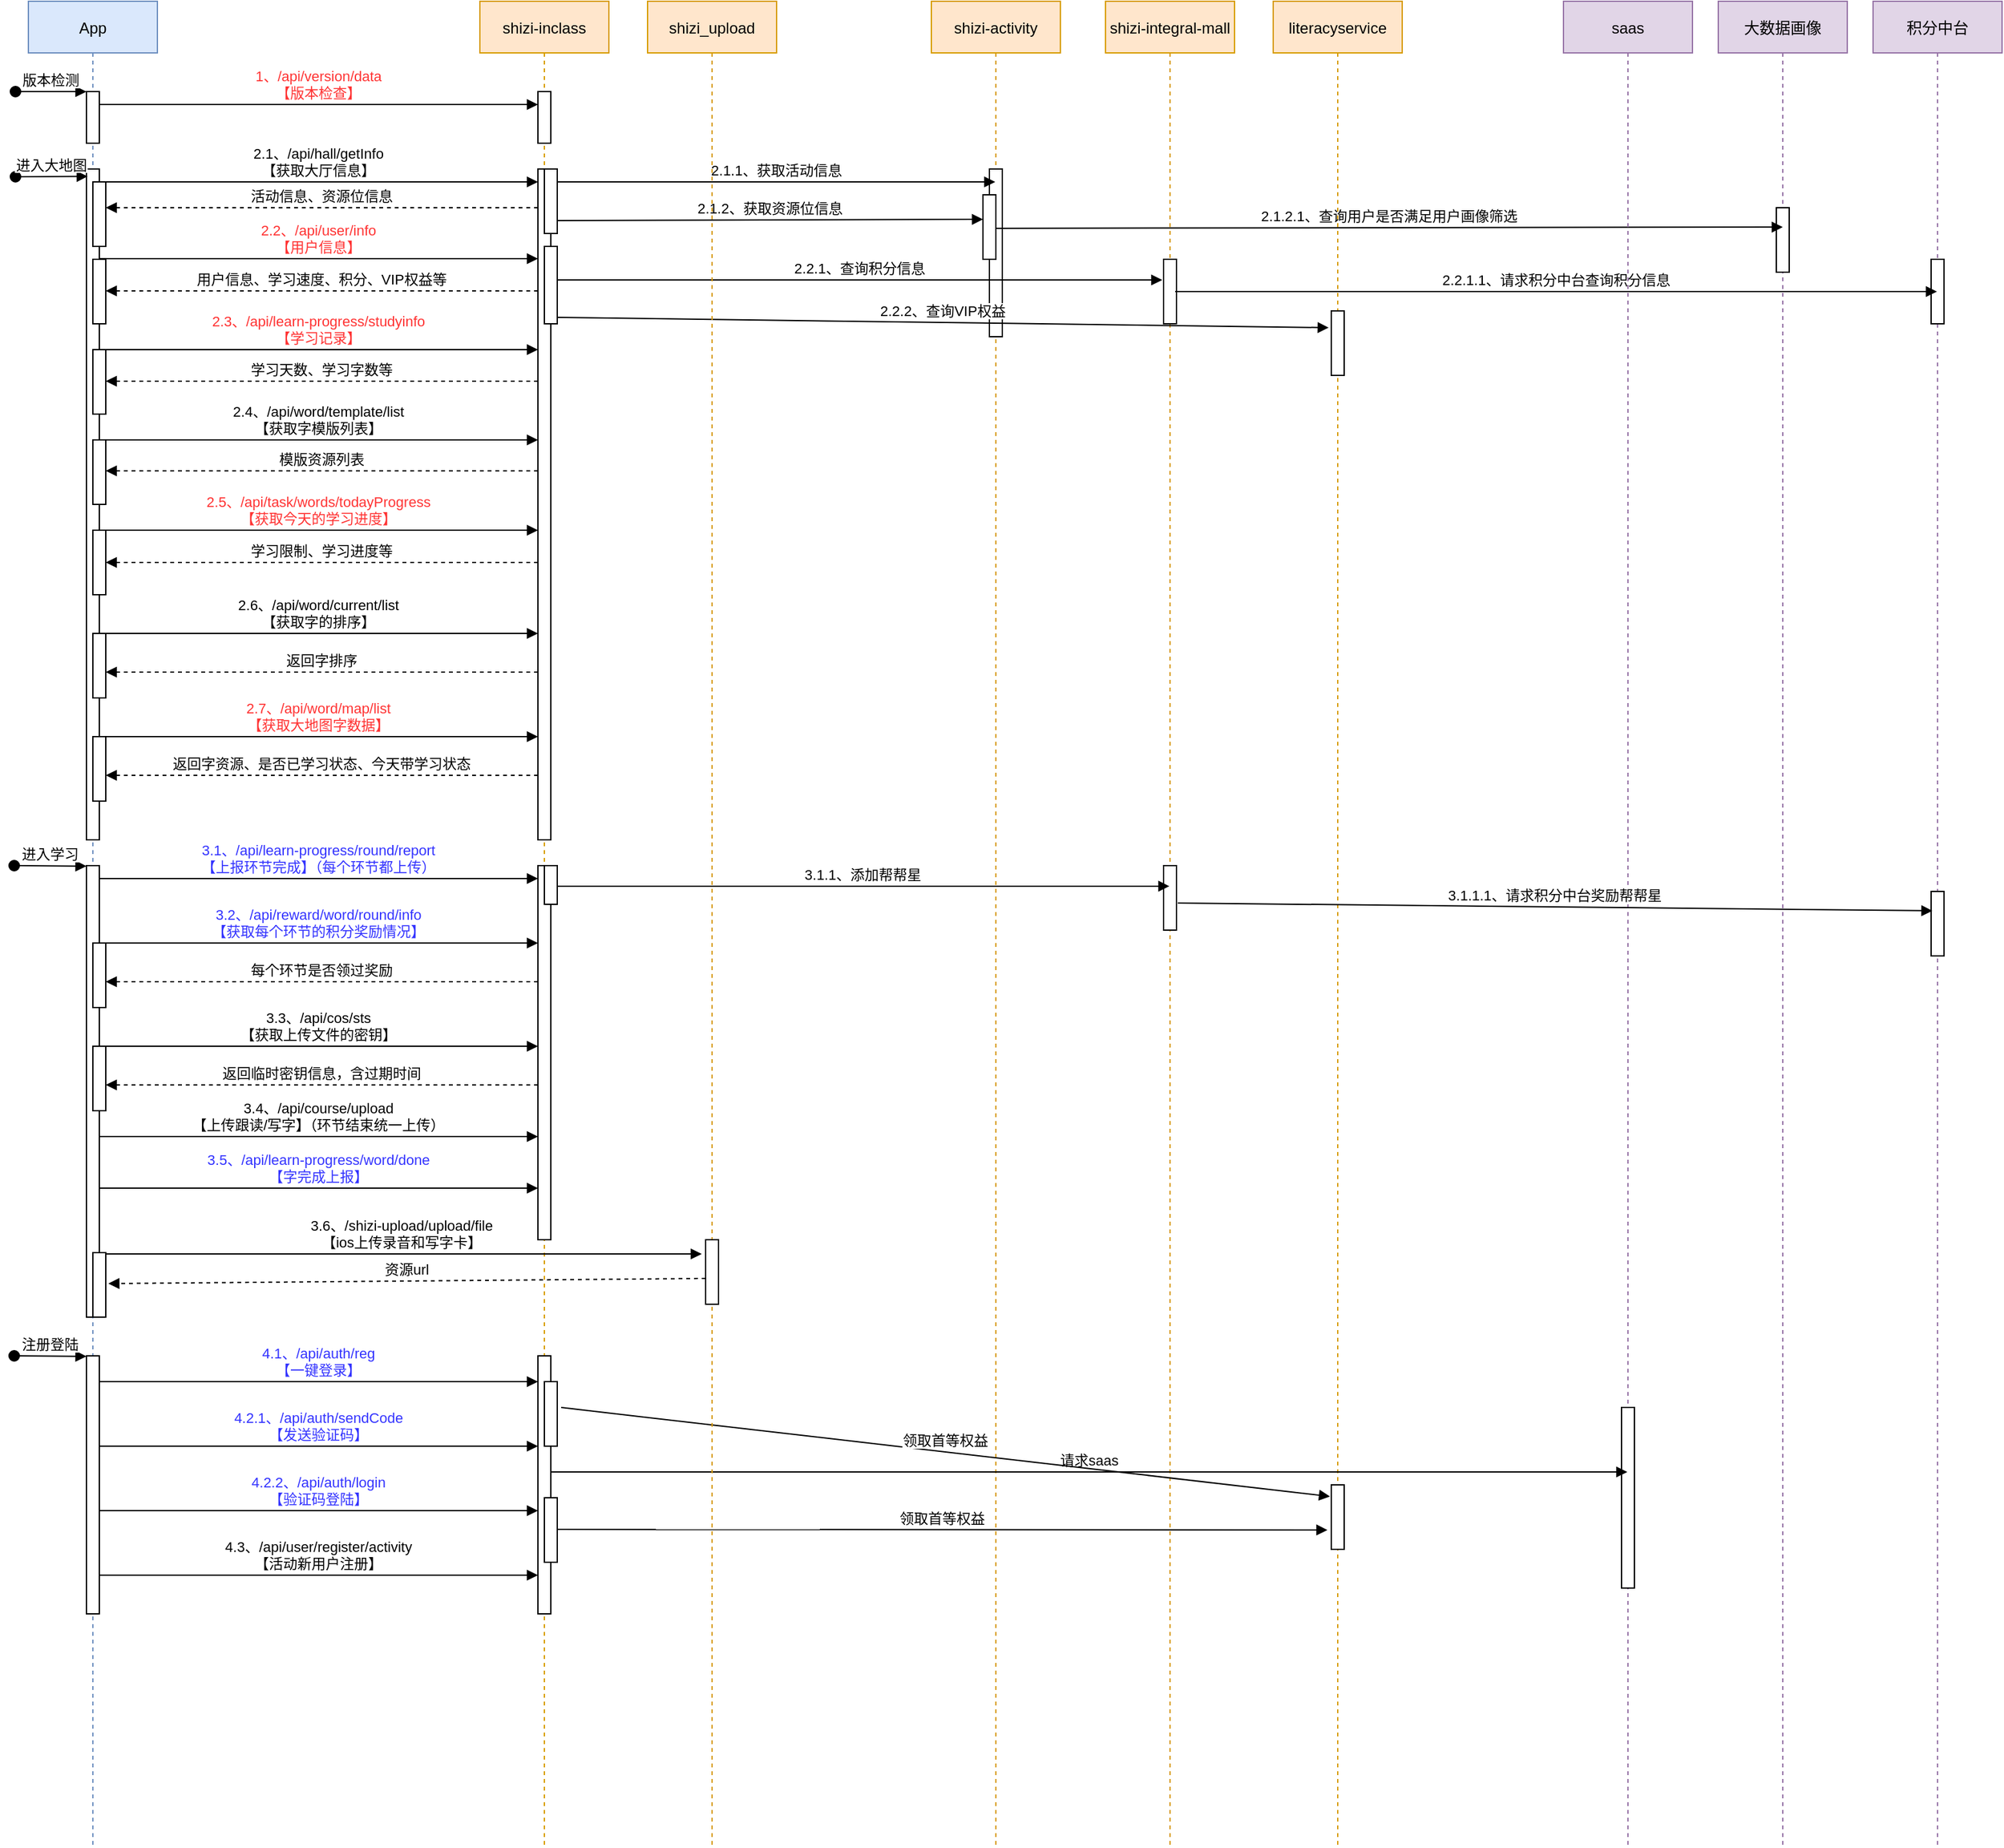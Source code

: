 <mxfile version="14.7.4" type="github">
  <diagram id="kgpKYQtTHZ0yAKxKKP6v" name="Page-1">
    <mxGraphModel dx="1298" dy="808" grid="1" gridSize="10" guides="1" tooltips="1" connect="1" arrows="1" fold="1" page="1" pageScale="1" pageWidth="850" pageHeight="1100" math="0" shadow="0">
      <root>
        <mxCell id="0" />
        <mxCell id="1" parent="0" />
        <mxCell id="3nuBFxr9cyL0pnOWT2aG-1" value="App" style="shape=umlLifeline;perimeter=lifelinePerimeter;container=1;collapsible=0;recursiveResize=0;rounded=0;shadow=0;strokeWidth=1;fillColor=#dae8fc;strokeColor=#6c8ebf;" parent="1" vertex="1">
          <mxGeometry x="120" y="80" width="100" height="1430" as="geometry" />
        </mxCell>
        <mxCell id="3nuBFxr9cyL0pnOWT2aG-2" value="" style="points=[];perimeter=orthogonalPerimeter;rounded=0;shadow=0;strokeWidth=1;" parent="3nuBFxr9cyL0pnOWT2aG-1" vertex="1">
          <mxGeometry x="45" y="70" width="10" height="40" as="geometry" />
        </mxCell>
        <mxCell id="3nuBFxr9cyL0pnOWT2aG-3" value="版本检测" style="verticalAlign=bottom;startArrow=oval;endArrow=block;startSize=8;shadow=0;strokeWidth=1;" parent="3nuBFxr9cyL0pnOWT2aG-1" target="3nuBFxr9cyL0pnOWT2aG-2" edge="1">
          <mxGeometry relative="1" as="geometry">
            <mxPoint x="-10" y="70" as="sourcePoint" />
          </mxGeometry>
        </mxCell>
        <mxCell id="3nuBFxr9cyL0pnOWT2aG-5" value="shizi-inclass" style="shape=umlLifeline;perimeter=lifelinePerimeter;container=1;collapsible=0;recursiveResize=0;rounded=0;shadow=0;strokeWidth=1;fillColor=#ffe6cc;strokeColor=#d79b00;" parent="1" vertex="1">
          <mxGeometry x="470" y="80" width="100" height="1430" as="geometry" />
        </mxCell>
        <mxCell id="3nuBFxr9cyL0pnOWT2aG-6" value="" style="points=[];perimeter=orthogonalPerimeter;rounded=0;shadow=0;strokeWidth=1;" parent="3nuBFxr9cyL0pnOWT2aG-5" vertex="1">
          <mxGeometry x="45" y="130" width="10" height="520" as="geometry" />
        </mxCell>
        <mxCell id="3nuBFxr9cyL0pnOWT2aG-8" value="1、/api/version/data&#xa;【版本检查】" style="verticalAlign=bottom;endArrow=block;entryX=0;entryY=0;shadow=0;strokeWidth=1;fontColor=#FF3333;" parent="1" source="3nuBFxr9cyL0pnOWT2aG-2" edge="1">
          <mxGeometry relative="1" as="geometry">
            <mxPoint x="275" y="160" as="sourcePoint" />
            <mxPoint x="515" y="160.0" as="targetPoint" />
          </mxGeometry>
        </mxCell>
        <mxCell id="nXwSPb9PZvytVuEYN243-1" value="" style="points=[];perimeter=orthogonalPerimeter;rounded=0;shadow=0;strokeWidth=1;" parent="1" vertex="1">
          <mxGeometry x="165" y="210" width="10" height="520" as="geometry" />
        </mxCell>
        <mxCell id="nXwSPb9PZvytVuEYN243-2" value="进入大地图" style="verticalAlign=bottom;startArrow=oval;endArrow=block;startSize=8;shadow=0;strokeWidth=1;entryX=0.1;entryY=0.011;entryDx=0;entryDy=0;entryPerimeter=0;" parent="1" target="nXwSPb9PZvytVuEYN243-1" edge="1">
          <mxGeometry relative="1" as="geometry">
            <mxPoint x="110" y="216" as="sourcePoint" />
            <mxPoint x="175" y="210" as="targetPoint" />
          </mxGeometry>
        </mxCell>
        <mxCell id="nXwSPb9PZvytVuEYN243-4" value="2.2、/api/user/info&#xa;【用户信息】" style="verticalAlign=bottom;endArrow=block;entryX=0;entryY=0;shadow=0;strokeWidth=1;fontColor=#FF3333;" parent="1" edge="1">
          <mxGeometry relative="1" as="geometry">
            <mxPoint x="175" y="279.5" as="sourcePoint" />
            <mxPoint x="515" y="279.5" as="targetPoint" />
          </mxGeometry>
        </mxCell>
        <mxCell id="nXwSPb9PZvytVuEYN243-5" value="用户信息、学习速度、积分、VIP权益等" style="verticalAlign=bottom;endArrow=block;shadow=0;strokeWidth=1;dashed=1;" parent="1" edge="1">
          <mxGeometry relative="1" as="geometry">
            <mxPoint x="515" y="304.5" as="sourcePoint" />
            <mxPoint x="180" y="304.5" as="targetPoint" />
          </mxGeometry>
        </mxCell>
        <mxCell id="nXwSPb9PZvytVuEYN243-6" value="2.3、/api/learn-progress/studyinfo&#xa;【学习记录】" style="verticalAlign=bottom;endArrow=block;entryX=0;entryY=0;shadow=0;strokeWidth=1;fontColor=#FF3333;" parent="1" edge="1">
          <mxGeometry relative="1" as="geometry">
            <mxPoint x="175" y="350" as="sourcePoint" />
            <mxPoint x="515" y="350" as="targetPoint" />
          </mxGeometry>
        </mxCell>
        <mxCell id="nXwSPb9PZvytVuEYN243-8" value="" style="points=[];perimeter=orthogonalPerimeter;rounded=0;shadow=0;strokeWidth=1;" parent="1" vertex="1">
          <mxGeometry x="170" y="280" width="10" height="50" as="geometry" />
        </mxCell>
        <mxCell id="nXwSPb9PZvytVuEYN243-9" value="" style="points=[];perimeter=orthogonalPerimeter;rounded=0;shadow=0;strokeWidth=1;" parent="1" vertex="1">
          <mxGeometry x="170" y="350" width="10" height="50" as="geometry" />
        </mxCell>
        <mxCell id="nXwSPb9PZvytVuEYN243-10" value="学习天数、学习字数等" style="verticalAlign=bottom;endArrow=block;shadow=0;strokeWidth=1;dashed=1;" parent="1" edge="1">
          <mxGeometry relative="1" as="geometry">
            <mxPoint x="515" y="374.5" as="sourcePoint" />
            <mxPoint x="180" y="374.5" as="targetPoint" />
          </mxGeometry>
        </mxCell>
        <mxCell id="nXwSPb9PZvytVuEYN243-11" value="2.4、/api/word/template/list&#xa;【获取字模版列表】" style="verticalAlign=bottom;endArrow=block;entryX=0;entryY=0;shadow=0;strokeWidth=1;" parent="1" edge="1">
          <mxGeometry relative="1" as="geometry">
            <mxPoint x="175" y="420" as="sourcePoint" />
            <mxPoint x="515" y="420" as="targetPoint" />
          </mxGeometry>
        </mxCell>
        <mxCell id="nXwSPb9PZvytVuEYN243-12" value="模版资源列表" style="verticalAlign=bottom;endArrow=block;shadow=0;strokeWidth=1;dashed=1;" parent="1" edge="1">
          <mxGeometry relative="1" as="geometry">
            <mxPoint x="515" y="444" as="sourcePoint" />
            <mxPoint x="180" y="444" as="targetPoint" />
          </mxGeometry>
        </mxCell>
        <mxCell id="nXwSPb9PZvytVuEYN243-13" value="" style="points=[];perimeter=orthogonalPerimeter;rounded=0;shadow=0;strokeWidth=1;" parent="1" vertex="1">
          <mxGeometry x="170" y="420" width="10" height="50" as="geometry" />
        </mxCell>
        <mxCell id="nXwSPb9PZvytVuEYN243-15" value="2.5、/api/task/words/todayProgress&#xa;【获取今天的学习进度】" style="verticalAlign=bottom;endArrow=block;entryX=0;entryY=0;shadow=0;strokeWidth=1;fontColor=#FF3333;" parent="1" edge="1">
          <mxGeometry relative="1" as="geometry">
            <mxPoint x="175" y="490" as="sourcePoint" />
            <mxPoint x="515" y="490" as="targetPoint" />
          </mxGeometry>
        </mxCell>
        <mxCell id="nXwSPb9PZvytVuEYN243-16" value="学习限制、学习进度等" style="verticalAlign=bottom;endArrow=block;shadow=0;strokeWidth=1;dashed=1;" parent="1" edge="1">
          <mxGeometry relative="1" as="geometry">
            <mxPoint x="515" y="515" as="sourcePoint" />
            <mxPoint x="180" y="515" as="targetPoint" />
          </mxGeometry>
        </mxCell>
        <mxCell id="nXwSPb9PZvytVuEYN243-17" value="" style="points=[];perimeter=orthogonalPerimeter;rounded=0;shadow=0;strokeWidth=1;" parent="1" vertex="1">
          <mxGeometry x="170" y="490" width="10" height="50" as="geometry" />
        </mxCell>
        <mxCell id="nXwSPb9PZvytVuEYN243-18" value="2.6、/api/word/current/list&#xa;【获取字的排序】" style="verticalAlign=bottom;endArrow=block;entryX=0;entryY=0;shadow=0;strokeWidth=1;" parent="1" edge="1">
          <mxGeometry relative="1" as="geometry">
            <mxPoint x="175" y="570" as="sourcePoint" />
            <mxPoint x="515" y="570" as="targetPoint" />
          </mxGeometry>
        </mxCell>
        <mxCell id="nXwSPb9PZvytVuEYN243-19" value="返回字排序" style="verticalAlign=bottom;endArrow=block;shadow=0;strokeWidth=1;dashed=1;" parent="1" edge="1">
          <mxGeometry relative="1" as="geometry">
            <mxPoint x="515" y="600" as="sourcePoint" />
            <mxPoint x="180" y="600" as="targetPoint" />
          </mxGeometry>
        </mxCell>
        <mxCell id="nXwSPb9PZvytVuEYN243-20" value="" style="points=[];perimeter=orthogonalPerimeter;rounded=0;shadow=0;strokeWidth=1;" parent="1" vertex="1">
          <mxGeometry x="170" y="570" width="10" height="50" as="geometry" />
        </mxCell>
        <mxCell id="nXwSPb9PZvytVuEYN243-21" value="2.7、/api/word/map/list&#xa;【获取大地图字数据】" style="verticalAlign=bottom;endArrow=block;entryX=0;entryY=0;shadow=0;strokeWidth=1;fontColor=#FF3333;" parent="1" edge="1">
          <mxGeometry relative="1" as="geometry">
            <mxPoint x="175" y="650" as="sourcePoint" />
            <mxPoint x="515" y="650" as="targetPoint" />
          </mxGeometry>
        </mxCell>
        <mxCell id="nXwSPb9PZvytVuEYN243-22" value="返回字资源、是否已学习状态、今天带学习状态" style="verticalAlign=bottom;endArrow=block;shadow=0;strokeWidth=1;dashed=1;" parent="1" edge="1">
          <mxGeometry relative="1" as="geometry">
            <mxPoint x="515" y="680" as="sourcePoint" />
            <mxPoint x="180" y="680" as="targetPoint" />
          </mxGeometry>
        </mxCell>
        <mxCell id="nXwSPb9PZvytVuEYN243-23" value="" style="points=[];perimeter=orthogonalPerimeter;rounded=0;shadow=0;strokeWidth=1;" parent="1" vertex="1">
          <mxGeometry x="170" y="650" width="10" height="50" as="geometry" />
        </mxCell>
        <mxCell id="nXwSPb9PZvytVuEYN243-24" value="" style="points=[];perimeter=orthogonalPerimeter;rounded=0;shadow=0;strokeWidth=1;" parent="1" vertex="1">
          <mxGeometry x="165" y="750" width="10" height="350" as="geometry" />
        </mxCell>
        <mxCell id="nXwSPb9PZvytVuEYN243-25" value="进入学习" style="verticalAlign=bottom;startArrow=oval;endArrow=block;startSize=8;shadow=0;strokeWidth=1;entryX=0.1;entryY=0.011;entryDx=0;entryDy=0;entryPerimeter=0;" parent="1" edge="1">
          <mxGeometry relative="1" as="geometry">
            <mxPoint x="109" y="750" as="sourcePoint" />
            <mxPoint x="165" y="750.39" as="targetPoint" />
          </mxGeometry>
        </mxCell>
        <mxCell id="nXwSPb9PZvytVuEYN243-26" value="3.1、/api/learn-progress/round/report&#xa;【上报环节完成】（每个环节都上传）" style="verticalAlign=bottom;endArrow=block;entryX=0;entryY=0;shadow=0;strokeWidth=1;fontColor=#3333FF;" parent="1" edge="1">
          <mxGeometry relative="1" as="geometry">
            <mxPoint x="175" y="760" as="sourcePoint" />
            <mxPoint x="515" y="760" as="targetPoint" />
          </mxGeometry>
        </mxCell>
        <mxCell id="nXwSPb9PZvytVuEYN243-27" value="" style="points=[];perimeter=orthogonalPerimeter;rounded=0;shadow=0;strokeWidth=1;" parent="1" vertex="1">
          <mxGeometry x="515" y="750" width="10" height="290" as="geometry" />
        </mxCell>
        <mxCell id="nXwSPb9PZvytVuEYN243-28" value="3.2、/api/reward/word/round/info&#xa;【获取每个环节的积分奖励情况】" style="verticalAlign=bottom;endArrow=block;entryX=0;entryY=0;shadow=0;strokeWidth=1;fontColor=#3333FF;" parent="1" edge="1">
          <mxGeometry relative="1" as="geometry">
            <mxPoint x="175" y="810" as="sourcePoint" />
            <mxPoint x="515" y="810" as="targetPoint" />
          </mxGeometry>
        </mxCell>
        <mxCell id="nXwSPb9PZvytVuEYN243-29" value="每个环节是否领过奖励" style="verticalAlign=bottom;endArrow=block;shadow=0;strokeWidth=1;dashed=1;" parent="1" edge="1">
          <mxGeometry relative="1" as="geometry">
            <mxPoint x="515" y="840" as="sourcePoint" />
            <mxPoint x="180" y="840" as="targetPoint" />
          </mxGeometry>
        </mxCell>
        <mxCell id="nXwSPb9PZvytVuEYN243-30" value="" style="points=[];perimeter=orthogonalPerimeter;rounded=0;shadow=0;strokeWidth=1;" parent="1" vertex="1">
          <mxGeometry x="170" y="810" width="10" height="50" as="geometry" />
        </mxCell>
        <mxCell id="nXwSPb9PZvytVuEYN243-31" value="3.3、/api/cos/sts&#xa;【获取上传文件的密钥】" style="verticalAlign=bottom;endArrow=block;entryX=0;entryY=0;shadow=0;strokeWidth=1;" parent="1" edge="1">
          <mxGeometry relative="1" as="geometry">
            <mxPoint x="175" y="890" as="sourcePoint" />
            <mxPoint x="515" y="890" as="targetPoint" />
          </mxGeometry>
        </mxCell>
        <mxCell id="nXwSPb9PZvytVuEYN243-32" value="返回临时密钥信息，含过期时间" style="verticalAlign=bottom;endArrow=block;shadow=0;strokeWidth=1;dashed=1;" parent="1" edge="1">
          <mxGeometry relative="1" as="geometry">
            <mxPoint x="515" y="920" as="sourcePoint" />
            <mxPoint x="180" y="920" as="targetPoint" />
          </mxGeometry>
        </mxCell>
        <mxCell id="nXwSPb9PZvytVuEYN243-33" value="" style="points=[];perimeter=orthogonalPerimeter;rounded=0;shadow=0;strokeWidth=1;" parent="1" vertex="1">
          <mxGeometry x="170" y="890" width="10" height="50" as="geometry" />
        </mxCell>
        <mxCell id="nXwSPb9PZvytVuEYN243-34" value="3.4、/api/course/upload&#xa;【上传跟读/写字】（环节结束统一上传）" style="verticalAlign=bottom;endArrow=block;entryX=0;entryY=0;shadow=0;strokeWidth=1;" parent="1" edge="1">
          <mxGeometry relative="1" as="geometry">
            <mxPoint x="175" y="960" as="sourcePoint" />
            <mxPoint x="515" y="960" as="targetPoint" />
          </mxGeometry>
        </mxCell>
        <mxCell id="nXwSPb9PZvytVuEYN243-35" value="3.5、/api/learn-progress/word/done&#xa;【字完成上报】" style="verticalAlign=bottom;endArrow=block;entryX=0;entryY=0;shadow=0;strokeWidth=1;fontColor=#3333FF;" parent="1" edge="1">
          <mxGeometry relative="1" as="geometry">
            <mxPoint x="175" y="1000" as="sourcePoint" />
            <mxPoint x="515" y="1000" as="targetPoint" />
          </mxGeometry>
        </mxCell>
        <mxCell id="nXwSPb9PZvytVuEYN243-36" value="2.1、/api/hall/getInfo&#xa;【获取大厅信息】" style="verticalAlign=bottom;endArrow=block;entryX=0;entryY=0;shadow=0;strokeWidth=1;" parent="1" edge="1">
          <mxGeometry relative="1" as="geometry">
            <mxPoint x="175" y="220" as="sourcePoint" />
            <mxPoint x="515" y="220" as="targetPoint" />
          </mxGeometry>
        </mxCell>
        <mxCell id="nXwSPb9PZvytVuEYN243-37" value="活动信息、资源位信息" style="verticalAlign=bottom;endArrow=block;shadow=0;strokeWidth=1;dashed=1;" parent="1" edge="1">
          <mxGeometry relative="1" as="geometry">
            <mxPoint x="515" y="240" as="sourcePoint" />
            <mxPoint x="180" y="240" as="targetPoint" />
          </mxGeometry>
        </mxCell>
        <mxCell id="nXwSPb9PZvytVuEYN243-38" value="" style="points=[];perimeter=orthogonalPerimeter;rounded=0;shadow=0;strokeWidth=1;" parent="1" vertex="1">
          <mxGeometry x="170" y="220" width="10" height="50" as="geometry" />
        </mxCell>
        <mxCell id="nXwSPb9PZvytVuEYN243-39" value="" style="points=[];perimeter=orthogonalPerimeter;rounded=0;shadow=0;strokeWidth=1;" parent="1" vertex="1">
          <mxGeometry x="165" y="1130" width="10" height="200" as="geometry" />
        </mxCell>
        <mxCell id="nXwSPb9PZvytVuEYN243-40" value="注册登陆" style="verticalAlign=bottom;startArrow=oval;endArrow=block;startSize=8;shadow=0;strokeWidth=1;entryX=0.1;entryY=0.011;entryDx=0;entryDy=0;entryPerimeter=0;" parent="1" edge="1">
          <mxGeometry relative="1" as="geometry">
            <mxPoint x="109" y="1130" as="sourcePoint" />
            <mxPoint x="165" y="1130.39" as="targetPoint" />
          </mxGeometry>
        </mxCell>
        <mxCell id="nXwSPb9PZvytVuEYN243-41" value="" style="points=[];perimeter=orthogonalPerimeter;rounded=0;shadow=0;strokeWidth=1;" parent="1" vertex="1">
          <mxGeometry x="515" y="1130" width="10" height="200" as="geometry" />
        </mxCell>
        <mxCell id="nXwSPb9PZvytVuEYN243-42" value="4.1、/api/auth/reg&#xa;【一键登录】" style="verticalAlign=bottom;endArrow=block;entryX=0;entryY=0;shadow=0;strokeWidth=1;fontColor=#3333FF;" parent="1" edge="1">
          <mxGeometry relative="1" as="geometry">
            <mxPoint x="175" y="1150" as="sourcePoint" />
            <mxPoint x="515" y="1150" as="targetPoint" />
          </mxGeometry>
        </mxCell>
        <mxCell id="nXwSPb9PZvytVuEYN243-43" value="4.2.1、/api/auth/sendCode&#xa;【发送验证码】" style="verticalAlign=bottom;endArrow=block;entryX=0;entryY=0;shadow=0;strokeWidth=1;fontColor=#3333FF;" parent="1" edge="1">
          <mxGeometry relative="1" as="geometry">
            <mxPoint x="175" y="1200" as="sourcePoint" />
            <mxPoint x="515" y="1200" as="targetPoint" />
          </mxGeometry>
        </mxCell>
        <mxCell id="nXwSPb9PZvytVuEYN243-44" value="4.2.2、/api/auth/login&#xa;【验证码登陆】" style="verticalAlign=bottom;endArrow=block;entryX=0;entryY=0;shadow=0;strokeWidth=1;fontColor=#3333FF;" parent="1" edge="1">
          <mxGeometry relative="1" as="geometry">
            <mxPoint x="175" y="1250" as="sourcePoint" />
            <mxPoint x="515" y="1250" as="targetPoint" />
          </mxGeometry>
        </mxCell>
        <mxCell id="nXwSPb9PZvytVuEYN243-45" value="4.3、/api/user/register/activity&#xa;【活动新用户注册】" style="verticalAlign=bottom;endArrow=block;entryX=0;entryY=0;shadow=0;strokeWidth=1;" parent="1" edge="1">
          <mxGeometry relative="1" as="geometry">
            <mxPoint x="175" y="1300" as="sourcePoint" />
            <mxPoint x="515" y="1300" as="targetPoint" />
          </mxGeometry>
        </mxCell>
        <mxCell id="nXwSPb9PZvytVuEYN243-46" value="" style="points=[];perimeter=orthogonalPerimeter;rounded=0;shadow=0;strokeWidth=1;" parent="1" vertex="1">
          <mxGeometry x="515" y="150" width="10" height="40" as="geometry" />
        </mxCell>
        <mxCell id="nXwSPb9PZvytVuEYN243-47" value="shizi-activity" style="shape=umlLifeline;perimeter=lifelinePerimeter;container=1;collapsible=0;recursiveResize=0;rounded=0;shadow=0;strokeWidth=1;fillColor=#ffe6cc;strokeColor=#d79b00;" parent="1" vertex="1">
          <mxGeometry x="820" y="80" width="100" height="1430" as="geometry" />
        </mxCell>
        <mxCell id="nXwSPb9PZvytVuEYN243-48" value="" style="points=[];perimeter=orthogonalPerimeter;rounded=0;shadow=0;strokeWidth=1;" parent="nXwSPb9PZvytVuEYN243-47" vertex="1">
          <mxGeometry x="45" y="130" width="10" height="130" as="geometry" />
        </mxCell>
        <mxCell id="nXwSPb9PZvytVuEYN243-49" value="" style="points=[];perimeter=orthogonalPerimeter;rounded=0;shadow=0;strokeWidth=1;" parent="1" vertex="1">
          <mxGeometry x="520" y="210" width="10" height="50" as="geometry" />
        </mxCell>
        <mxCell id="nXwSPb9PZvytVuEYN243-50" value="2.1.1、获取活动信息" style="verticalAlign=bottom;endArrow=block;shadow=0;strokeWidth=1;" parent="1" target="nXwSPb9PZvytVuEYN243-47" edge="1">
          <mxGeometry relative="1" as="geometry">
            <mxPoint x="530" y="220" as="sourcePoint" />
            <mxPoint x="820" y="220" as="targetPoint" />
          </mxGeometry>
        </mxCell>
        <mxCell id="nXwSPb9PZvytVuEYN243-52" value="2.1.2、获取资源位信息" style="verticalAlign=bottom;endArrow=block;shadow=0;strokeWidth=1;entryX=0;entryY=0.38;entryDx=0;entryDy=0;entryPerimeter=0;" parent="1" target="nXwSPb9PZvytVuEYN243-55" edge="1">
          <mxGeometry relative="1" as="geometry">
            <mxPoint x="530" y="250" as="sourcePoint" />
            <mxPoint x="860" y="255" as="targetPoint" />
          </mxGeometry>
        </mxCell>
        <mxCell id="nXwSPb9PZvytVuEYN243-53" value="shizi-integral-mall" style="shape=umlLifeline;perimeter=lifelinePerimeter;container=1;collapsible=0;recursiveResize=0;rounded=0;shadow=0;strokeWidth=1;fillColor=#ffe6cc;strokeColor=#d79b00;" parent="1" vertex="1">
          <mxGeometry x="955" y="80" width="100" height="1430" as="geometry" />
        </mxCell>
        <mxCell id="nXwSPb9PZvytVuEYN243-54" value="" style="points=[];perimeter=orthogonalPerimeter;rounded=0;shadow=0;strokeWidth=1;" parent="nXwSPb9PZvytVuEYN243-53" vertex="1">
          <mxGeometry x="45" y="200" width="10" height="50" as="geometry" />
        </mxCell>
        <mxCell id="nXwSPb9PZvytVuEYN243-55" value="" style="points=[];perimeter=orthogonalPerimeter;rounded=0;shadow=0;strokeWidth=1;" parent="1" vertex="1">
          <mxGeometry x="860" y="230" width="10" height="50" as="geometry" />
        </mxCell>
        <mxCell id="nXwSPb9PZvytVuEYN243-56" value="大数据画像" style="shape=umlLifeline;perimeter=lifelinePerimeter;container=1;collapsible=0;recursiveResize=0;rounded=0;shadow=0;strokeWidth=1;fillColor=#e1d5e7;strokeColor=#9673a6;" parent="1" vertex="1">
          <mxGeometry x="1430" y="80" width="100" height="1430" as="geometry" />
        </mxCell>
        <mxCell id="nXwSPb9PZvytVuEYN243-57" value="" style="points=[];perimeter=orthogonalPerimeter;rounded=0;shadow=0;strokeWidth=1;" parent="nXwSPb9PZvytVuEYN243-56" vertex="1">
          <mxGeometry x="45" y="160" width="10" height="50" as="geometry" />
        </mxCell>
        <mxCell id="nXwSPb9PZvytVuEYN243-58" value="2.1.2.1、查询用户是否满足用户画像筛选" style="verticalAlign=bottom;endArrow=block;shadow=0;strokeWidth=1;entryX=0.5;entryY=0.3;entryDx=0;entryDy=0;entryPerimeter=0;exitX=1;exitY=0.52;exitDx=0;exitDy=0;exitPerimeter=0;" parent="1" source="nXwSPb9PZvytVuEYN243-55" target="nXwSPb9PZvytVuEYN243-57" edge="1">
          <mxGeometry relative="1" as="geometry">
            <mxPoint x="875" y="254.5" as="sourcePoint" />
            <mxPoint x="1460" y="255" as="targetPoint" />
          </mxGeometry>
        </mxCell>
        <mxCell id="nXwSPb9PZvytVuEYN243-59" value="" style="points=[];perimeter=orthogonalPerimeter;rounded=0;shadow=0;strokeWidth=1;" parent="1" vertex="1">
          <mxGeometry x="520" y="270" width="10" height="60" as="geometry" />
        </mxCell>
        <mxCell id="nXwSPb9PZvytVuEYN243-60" value="2.2.1、查询积分信息" style="verticalAlign=bottom;endArrow=block;shadow=0;strokeWidth=1;entryX=-0.1;entryY=0.32;entryDx=0;entryDy=0;entryPerimeter=0;" parent="1" target="nXwSPb9PZvytVuEYN243-54" edge="1">
          <mxGeometry relative="1" as="geometry">
            <mxPoint x="530" y="296" as="sourcePoint" />
            <mxPoint x="1030" y="296" as="targetPoint" />
          </mxGeometry>
        </mxCell>
        <mxCell id="nXwSPb9PZvytVuEYN243-61" value="积分中台" style="shape=umlLifeline;perimeter=lifelinePerimeter;container=1;collapsible=0;recursiveResize=0;rounded=0;shadow=0;strokeWidth=1;fillColor=#e1d5e7;strokeColor=#9673a6;" parent="1" vertex="1">
          <mxGeometry x="1550" y="80" width="100" height="1430" as="geometry" />
        </mxCell>
        <mxCell id="nXwSPb9PZvytVuEYN243-62" value="" style="points=[];perimeter=orthogonalPerimeter;rounded=0;shadow=0;strokeWidth=1;" parent="nXwSPb9PZvytVuEYN243-61" vertex="1">
          <mxGeometry x="45" y="200" width="10" height="50" as="geometry" />
        </mxCell>
        <mxCell id="nXwSPb9PZvytVuEYN243-63" value="2.2.1.1、请求积分中台查询积分信息" style="verticalAlign=bottom;endArrow=block;shadow=0;strokeWidth=1;exitX=0.9;exitY=0.5;exitDx=0;exitDy=0;exitPerimeter=0;" parent="1" source="nXwSPb9PZvytVuEYN243-54" target="nXwSPb9PZvytVuEYN243-61" edge="1">
          <mxGeometry relative="1" as="geometry">
            <mxPoint x="1050" y="304.5" as="sourcePoint" />
            <mxPoint x="1430" y="305" as="targetPoint" />
          </mxGeometry>
        </mxCell>
        <mxCell id="nXwSPb9PZvytVuEYN243-64" value="literacyservice" style="shape=umlLifeline;perimeter=lifelinePerimeter;container=1;collapsible=0;recursiveResize=0;rounded=0;shadow=0;strokeWidth=1;fillColor=#ffe6cc;strokeColor=#d79b00;" parent="1" vertex="1">
          <mxGeometry x="1085" y="80" width="100" height="1430" as="geometry" />
        </mxCell>
        <mxCell id="nXwSPb9PZvytVuEYN243-65" value="" style="points=[];perimeter=orthogonalPerimeter;rounded=0;shadow=0;strokeWidth=1;" parent="nXwSPb9PZvytVuEYN243-64" vertex="1">
          <mxGeometry x="45" y="240" width="10" height="50" as="geometry" />
        </mxCell>
        <mxCell id="nXwSPb9PZvytVuEYN243-66" value="2.2.2、查询VIP权益" style="verticalAlign=bottom;endArrow=block;shadow=0;strokeWidth=1;exitX=1;exitY=0.917;exitDx=0;exitDy=0;exitPerimeter=0;entryX=-0.2;entryY=0.26;entryDx=0;entryDy=0;entryPerimeter=0;" parent="1" source="nXwSPb9PZvytVuEYN243-59" target="nXwSPb9PZvytVuEYN243-65" edge="1">
          <mxGeometry relative="1" as="geometry">
            <mxPoint x="530" y="310" as="sourcePoint" />
            <mxPoint x="1004" y="310" as="targetPoint" />
          </mxGeometry>
        </mxCell>
        <mxCell id="nXwSPb9PZvytVuEYN243-67" value="saas" style="shape=umlLifeline;perimeter=lifelinePerimeter;container=1;collapsible=0;recursiveResize=0;rounded=0;shadow=0;strokeWidth=1;fillColor=#e1d5e7;strokeColor=#9673a6;" parent="1" vertex="1">
          <mxGeometry x="1310" y="80" width="100" height="1430" as="geometry" />
        </mxCell>
        <mxCell id="nXwSPb9PZvytVuEYN243-68" value="" style="points=[];perimeter=orthogonalPerimeter;rounded=0;shadow=0;strokeWidth=1;" parent="nXwSPb9PZvytVuEYN243-67" vertex="1">
          <mxGeometry x="45" y="1090" width="10" height="140" as="geometry" />
        </mxCell>
        <mxCell id="nXwSPb9PZvytVuEYN243-69" value="请求saas" style="verticalAlign=bottom;endArrow=block;shadow=0;strokeWidth=1;" parent="1" target="nXwSPb9PZvytVuEYN243-67" edge="1">
          <mxGeometry relative="1" as="geometry">
            <mxPoint x="525" y="1220" as="sourcePoint" />
            <mxPoint x="865" y="1220" as="targetPoint" />
          </mxGeometry>
        </mxCell>
        <mxCell id="gi8FTL8EFz5g6xJMs7nu-1" value="" style="points=[];perimeter=orthogonalPerimeter;rounded=0;shadow=0;strokeWidth=1;" parent="1" vertex="1">
          <mxGeometry x="1130" y="1230" width="10" height="50" as="geometry" />
        </mxCell>
        <mxCell id="gi8FTL8EFz5g6xJMs7nu-2" value="" style="points=[];perimeter=orthogonalPerimeter;rounded=0;shadow=0;strokeWidth=1;" parent="1" vertex="1">
          <mxGeometry x="520" y="1150" width="10" height="50" as="geometry" />
        </mxCell>
        <mxCell id="gi8FTL8EFz5g6xJMs7nu-3" value="" style="points=[];perimeter=orthogonalPerimeter;rounded=0;shadow=0;strokeWidth=1;" parent="1" vertex="1">
          <mxGeometry x="520" y="1240" width="10" height="50" as="geometry" />
        </mxCell>
        <mxCell id="gi8FTL8EFz5g6xJMs7nu-4" value="领取首等权益" style="verticalAlign=bottom;endArrow=block;entryX=-0.3;entryY=0.7;shadow=0;strokeWidth=1;entryDx=0;entryDy=0;entryPerimeter=0;" parent="1" target="gi8FTL8EFz5g6xJMs7nu-1" edge="1">
          <mxGeometry relative="1" as="geometry">
            <mxPoint x="530" y="1264.5" as="sourcePoint" />
            <mxPoint x="870" y="1264.5" as="targetPoint" />
          </mxGeometry>
        </mxCell>
        <mxCell id="gi8FTL8EFz5g6xJMs7nu-5" value="领取首等权益" style="verticalAlign=bottom;endArrow=block;entryX=-0.1;entryY=0.18;shadow=0;strokeWidth=1;entryDx=0;entryDy=0;entryPerimeter=0;" parent="1" target="gi8FTL8EFz5g6xJMs7nu-1" edge="1">
          <mxGeometry relative="1" as="geometry">
            <mxPoint x="533" y="1170" as="sourcePoint" />
            <mxPoint x="1080" y="1180.5" as="targetPoint" />
          </mxGeometry>
        </mxCell>
        <mxCell id="Uvm-BKPox4ibBmMGZrYE-1" value="3.6、/shizi-upload/upload/file&#xa;【ios上传录音和写字卡】" style="verticalAlign=bottom;endArrow=block;shadow=0;strokeWidth=1;entryX=-0.3;entryY=0.22;entryDx=0;entryDy=0;entryPerimeter=0;" parent="1" target="Uvm-BKPox4ibBmMGZrYE-9" edge="1">
          <mxGeometry relative="1" as="geometry">
            <mxPoint x="177" y="1051" as="sourcePoint" />
            <mxPoint x="649.5" y="1071" as="targetPoint" />
          </mxGeometry>
        </mxCell>
        <mxCell id="Uvm-BKPox4ibBmMGZrYE-8" value="shizi_upload" style="shape=umlLifeline;perimeter=lifelinePerimeter;container=1;collapsible=0;recursiveResize=0;rounded=0;shadow=0;strokeWidth=1;fillColor=#ffe6cc;strokeColor=#d79b00;" parent="1" vertex="1">
          <mxGeometry x="600" y="80" width="100" height="1430" as="geometry" />
        </mxCell>
        <mxCell id="Uvm-BKPox4ibBmMGZrYE-9" value="" style="points=[];perimeter=orthogonalPerimeter;rounded=0;shadow=0;strokeWidth=1;" parent="Uvm-BKPox4ibBmMGZrYE-8" vertex="1">
          <mxGeometry x="45" y="960" width="10" height="50" as="geometry" />
        </mxCell>
        <mxCell id="Uvm-BKPox4ibBmMGZrYE-12" value="资源url" style="verticalAlign=bottom;endArrow=block;shadow=0;strokeWidth=1;dashed=1;entryX=1.2;entryY=0.48;entryDx=0;entryDy=0;entryPerimeter=0;" parent="1" target="Uvm-BKPox4ibBmMGZrYE-13" edge="1">
          <mxGeometry relative="1" as="geometry">
            <mxPoint x="645" y="1070" as="sourcePoint" />
            <mxPoint x="190" y="1070" as="targetPoint" />
          </mxGeometry>
        </mxCell>
        <mxCell id="Uvm-BKPox4ibBmMGZrYE-13" value="" style="points=[];perimeter=orthogonalPerimeter;rounded=0;shadow=0;strokeWidth=1;" parent="1" vertex="1">
          <mxGeometry x="170" y="1050" width="10" height="50" as="geometry" />
        </mxCell>
        <mxCell id="BpyIR8SRzDDHhFN_bgvq-1" value="" style="points=[];perimeter=orthogonalPerimeter;rounded=0;shadow=0;strokeWidth=1;" parent="1" vertex="1">
          <mxGeometry x="1000" y="750" width="10" height="50" as="geometry" />
        </mxCell>
        <mxCell id="BpyIR8SRzDDHhFN_bgvq-2" value="3.1.1、添加帮帮星" style="verticalAlign=bottom;endArrow=block;shadow=0;strokeWidth=1;exitX=0.9;exitY=0.533;exitDx=0;exitDy=0;exitPerimeter=0;" parent="1" source="BpyIR8SRzDDHhFN_bgvq-3" target="nXwSPb9PZvytVuEYN243-53" edge="1">
          <mxGeometry relative="1" as="geometry">
            <mxPoint x="530" y="764.5" as="sourcePoint" />
            <mxPoint x="870" y="764.5" as="targetPoint" />
          </mxGeometry>
        </mxCell>
        <mxCell id="BpyIR8SRzDDHhFN_bgvq-3" value="" style="points=[];perimeter=orthogonalPerimeter;rounded=0;shadow=0;strokeWidth=1;" parent="1" vertex="1">
          <mxGeometry x="520" y="750" width="10" height="30" as="geometry" />
        </mxCell>
        <mxCell id="BpyIR8SRzDDHhFN_bgvq-4" value="" style="points=[];perimeter=orthogonalPerimeter;rounded=0;shadow=0;strokeWidth=1;" parent="1" vertex="1">
          <mxGeometry x="1595" y="770" width="10" height="50" as="geometry" />
        </mxCell>
        <mxCell id="BpyIR8SRzDDHhFN_bgvq-5" value="3.1.1.1、请求积分中台奖励帮帮星" style="verticalAlign=bottom;endArrow=block;shadow=0;strokeWidth=1;exitX=1.1;exitY=0.58;exitDx=0;exitDy=0;exitPerimeter=0;entryX=0.1;entryY=0.3;entryDx=0;entryDy=0;entryPerimeter=0;" parent="1" source="BpyIR8SRzDDHhFN_bgvq-1" target="BpyIR8SRzDDHhFN_bgvq-4" edge="1">
          <mxGeometry relative="1" as="geometry">
            <mxPoint x="1037" y="730" as="sourcePoint" />
            <mxPoint x="1512.5" y="730" as="targetPoint" />
          </mxGeometry>
        </mxCell>
      </root>
    </mxGraphModel>
  </diagram>
</mxfile>
